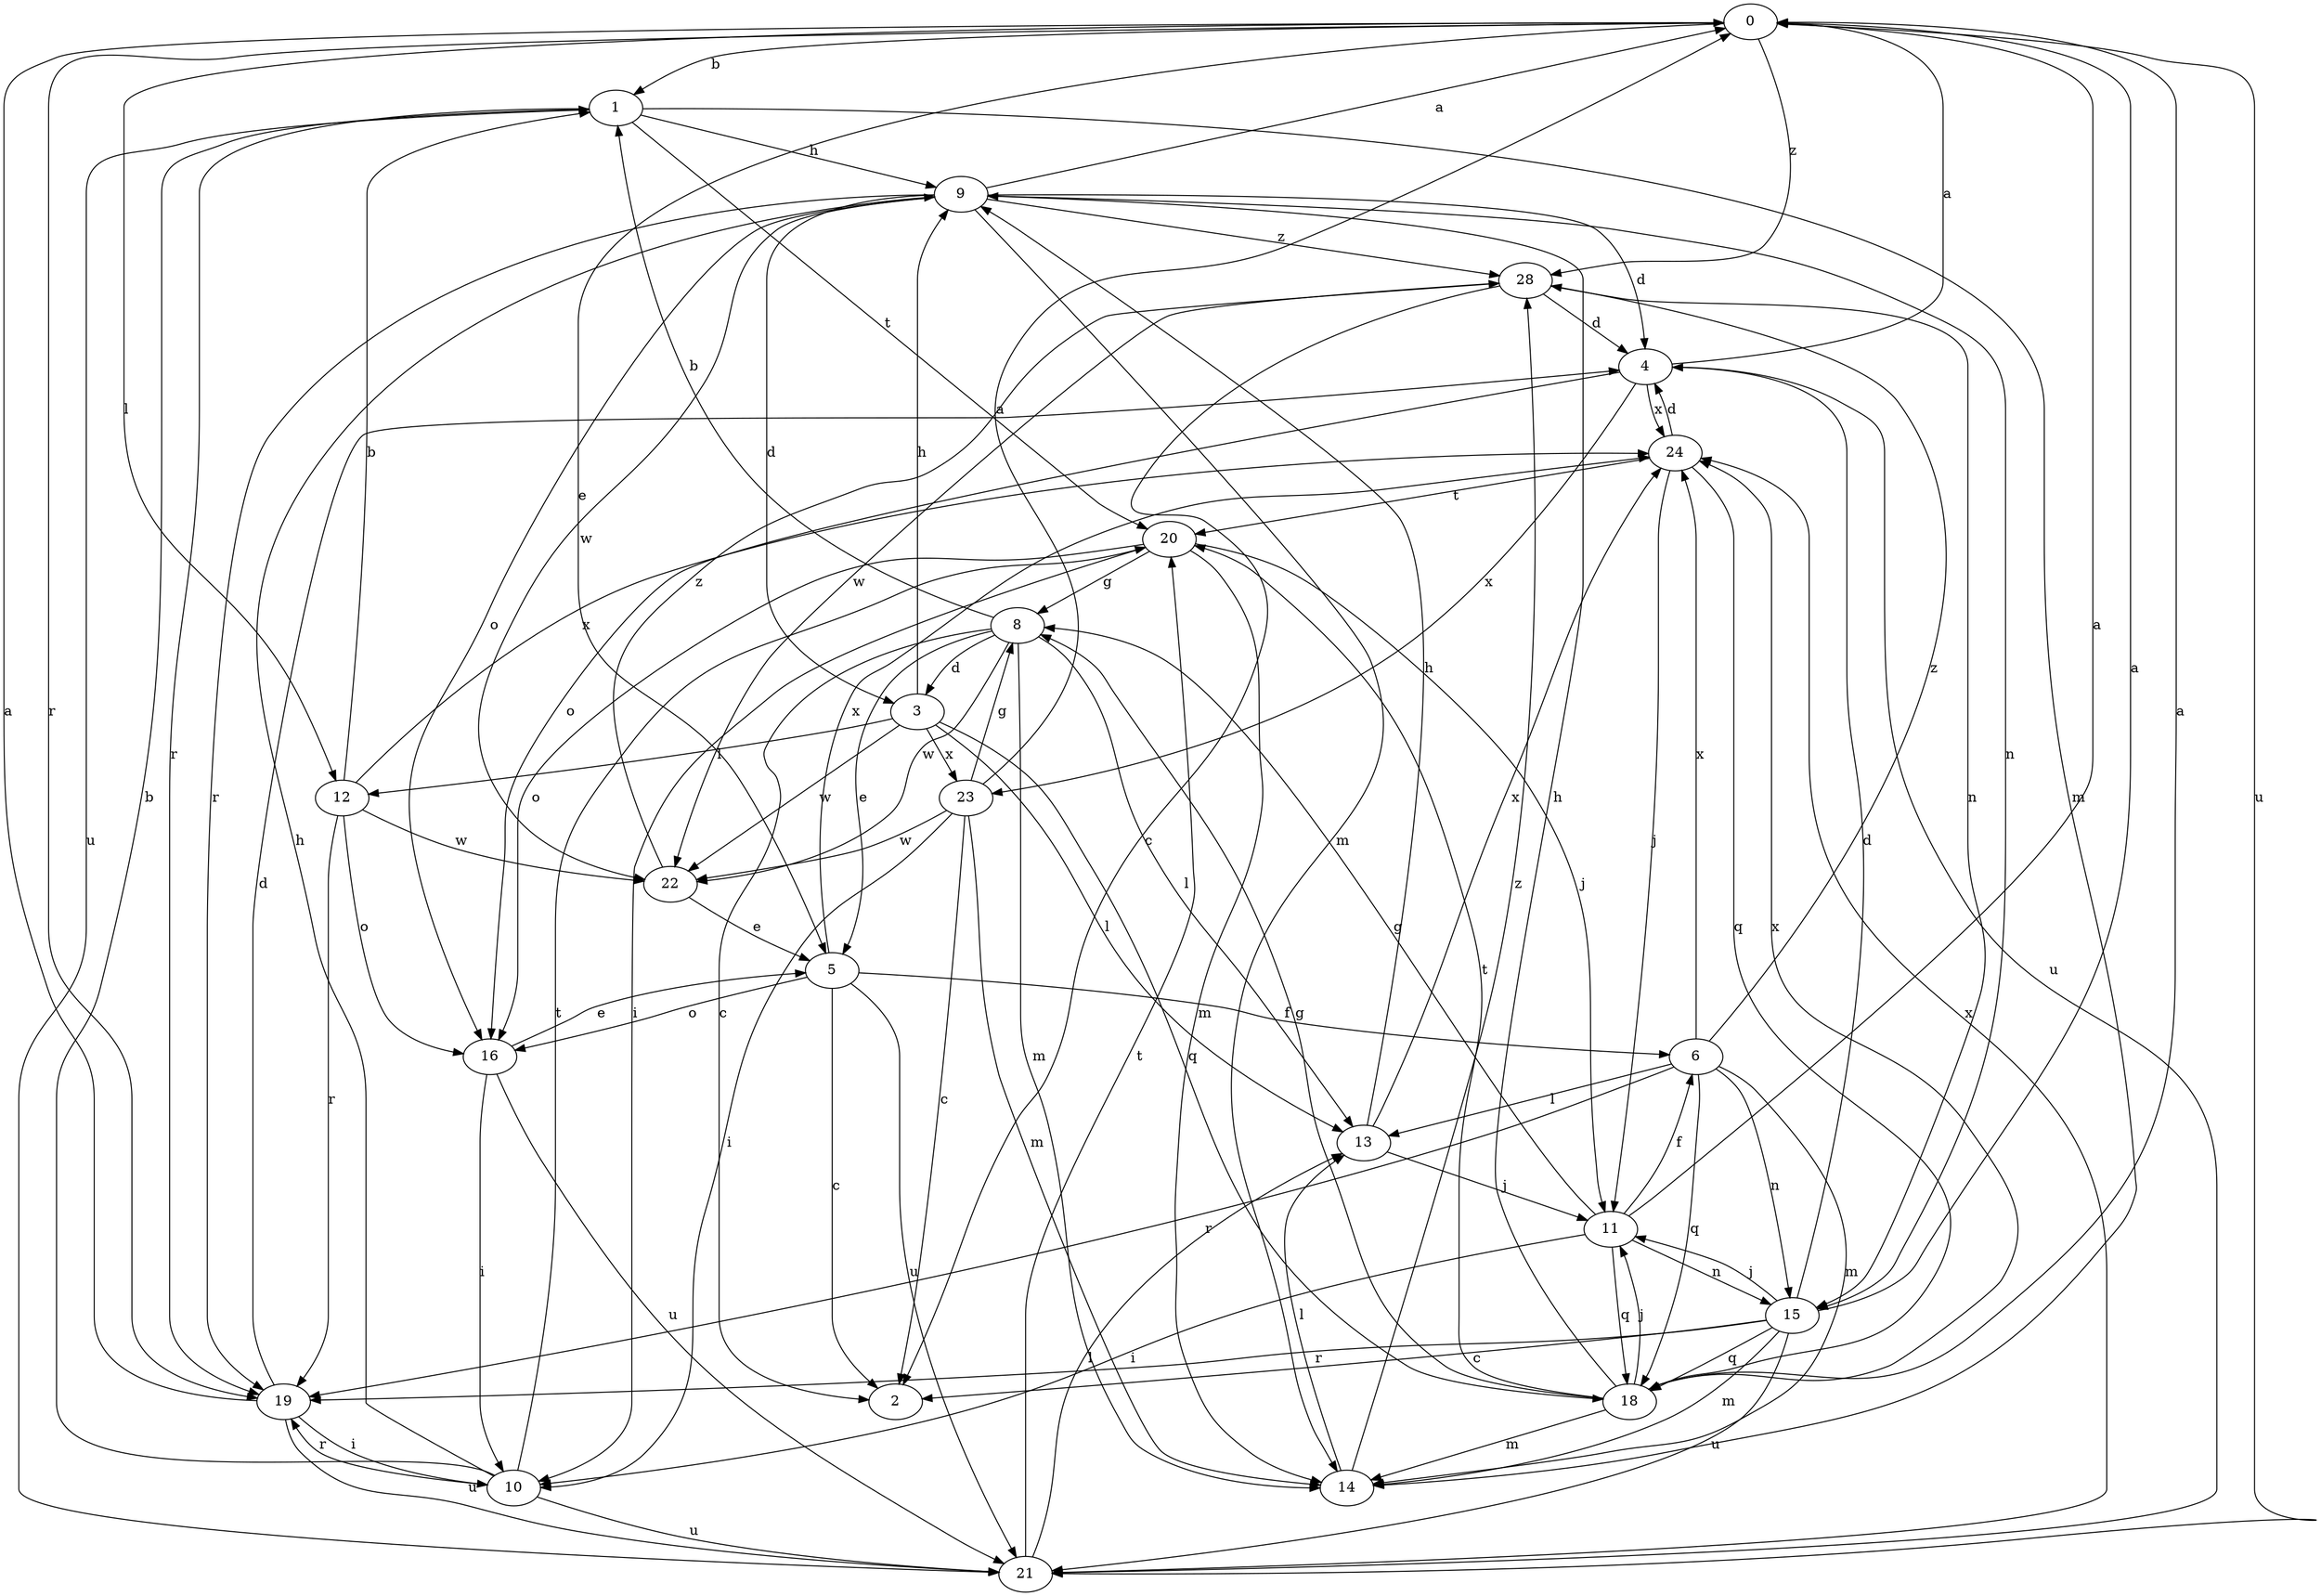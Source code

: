 strict digraph  {
0;
1;
2;
3;
4;
5;
6;
8;
9;
10;
11;
12;
13;
14;
15;
16;
18;
19;
20;
21;
22;
23;
24;
28;
0 -> 1  [label=b];
0 -> 5  [label=e];
0 -> 12  [label=l];
0 -> 19  [label=r];
0 -> 21  [label=u];
0 -> 28  [label=z];
1 -> 9  [label=h];
1 -> 14  [label=m];
1 -> 19  [label=r];
1 -> 20  [label=t];
1 -> 21  [label=u];
3 -> 9  [label=h];
3 -> 12  [label=l];
3 -> 13  [label=l];
3 -> 18  [label=q];
3 -> 22  [label=w];
3 -> 23  [label=x];
4 -> 0  [label=a];
4 -> 16  [label=o];
4 -> 21  [label=u];
4 -> 23  [label=x];
4 -> 24  [label=x];
5 -> 2  [label=c];
5 -> 6  [label=f];
5 -> 16  [label=o];
5 -> 21  [label=u];
5 -> 24  [label=x];
6 -> 13  [label=l];
6 -> 14  [label=m];
6 -> 15  [label=n];
6 -> 18  [label=q];
6 -> 19  [label=r];
6 -> 24  [label=x];
6 -> 28  [label=z];
8 -> 1  [label=b];
8 -> 2  [label=c];
8 -> 3  [label=d];
8 -> 5  [label=e];
8 -> 13  [label=l];
8 -> 14  [label=m];
8 -> 22  [label=w];
9 -> 0  [label=a];
9 -> 3  [label=d];
9 -> 4  [label=d];
9 -> 14  [label=m];
9 -> 15  [label=n];
9 -> 16  [label=o];
9 -> 19  [label=r];
9 -> 22  [label=w];
9 -> 28  [label=z];
10 -> 1  [label=b];
10 -> 9  [label=h];
10 -> 19  [label=r];
10 -> 20  [label=t];
10 -> 21  [label=u];
11 -> 0  [label=a];
11 -> 6  [label=f];
11 -> 8  [label=g];
11 -> 10  [label=i];
11 -> 15  [label=n];
11 -> 18  [label=q];
12 -> 1  [label=b];
12 -> 16  [label=o];
12 -> 19  [label=r];
12 -> 22  [label=w];
12 -> 24  [label=x];
13 -> 9  [label=h];
13 -> 11  [label=j];
13 -> 24  [label=x];
14 -> 13  [label=l];
14 -> 28  [label=z];
15 -> 0  [label=a];
15 -> 2  [label=c];
15 -> 4  [label=d];
15 -> 11  [label=j];
15 -> 14  [label=m];
15 -> 18  [label=q];
15 -> 19  [label=r];
15 -> 21  [label=u];
16 -> 5  [label=e];
16 -> 10  [label=i];
16 -> 21  [label=u];
18 -> 0  [label=a];
18 -> 8  [label=g];
18 -> 9  [label=h];
18 -> 11  [label=j];
18 -> 14  [label=m];
18 -> 20  [label=t];
18 -> 24  [label=x];
19 -> 0  [label=a];
19 -> 4  [label=d];
19 -> 10  [label=i];
19 -> 21  [label=u];
20 -> 8  [label=g];
20 -> 10  [label=i];
20 -> 11  [label=j];
20 -> 14  [label=m];
20 -> 16  [label=o];
21 -> 13  [label=l];
21 -> 20  [label=t];
21 -> 24  [label=x];
22 -> 5  [label=e];
22 -> 28  [label=z];
23 -> 0  [label=a];
23 -> 2  [label=c];
23 -> 8  [label=g];
23 -> 10  [label=i];
23 -> 14  [label=m];
23 -> 22  [label=w];
24 -> 4  [label=d];
24 -> 11  [label=j];
24 -> 18  [label=q];
24 -> 20  [label=t];
28 -> 2  [label=c];
28 -> 4  [label=d];
28 -> 15  [label=n];
28 -> 22  [label=w];
}
